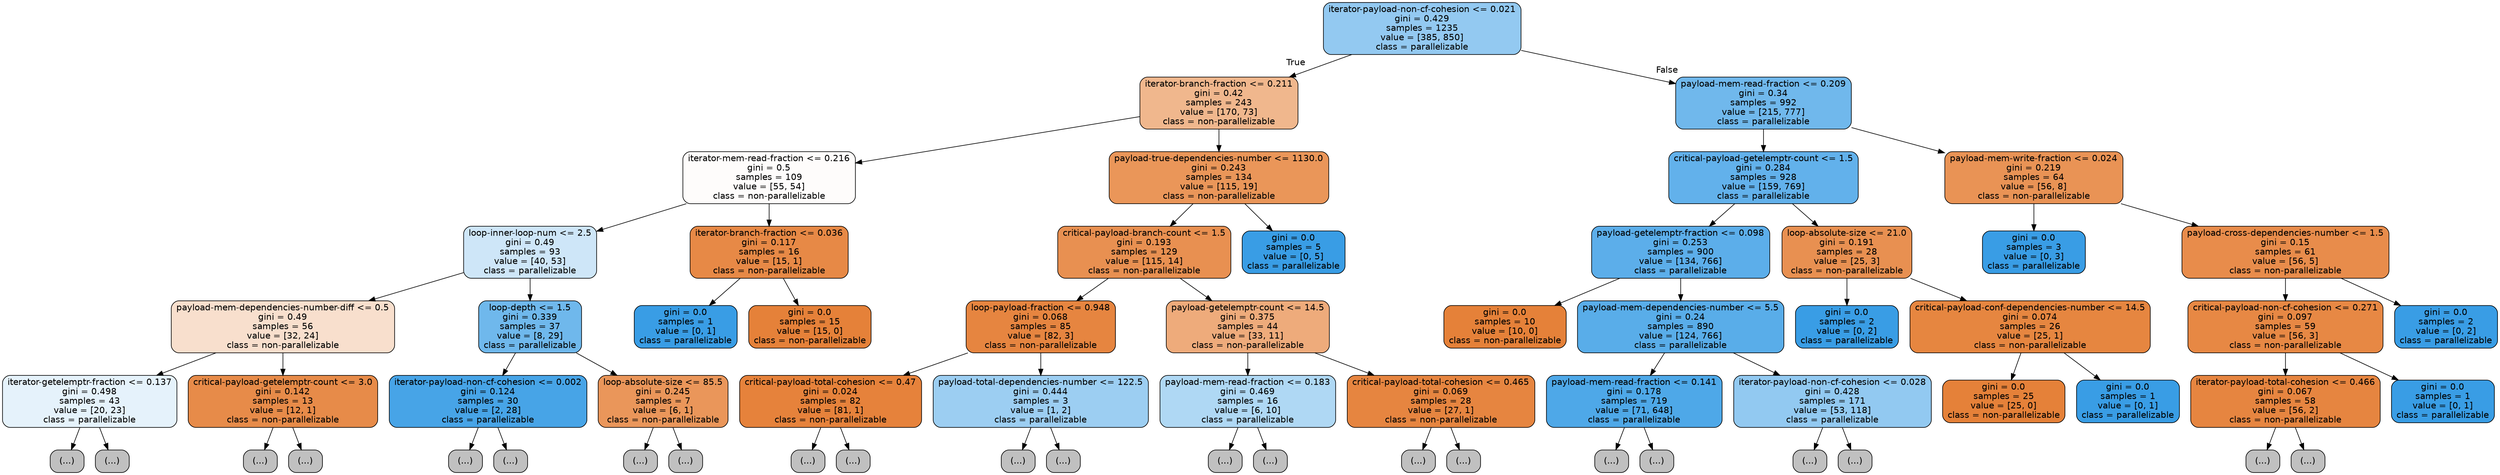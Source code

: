 digraph Tree {
node [shape=box, style="filled, rounded", color="black", fontname=helvetica] ;
edge [fontname=helvetica] ;
0 [label="iterator-payload-non-cf-cohesion <= 0.021\ngini = 0.429\nsamples = 1235\nvalue = [385, 850]\nclass = parallelizable", fillcolor="#399de58b"] ;
1 [label="iterator-branch-fraction <= 0.211\ngini = 0.42\nsamples = 243\nvalue = [170, 73]\nclass = non-parallelizable", fillcolor="#e5813992"] ;
0 -> 1 [labeldistance=2.5, labelangle=45, headlabel="True"] ;
2 [label="iterator-mem-read-fraction <= 0.216\ngini = 0.5\nsamples = 109\nvalue = [55, 54]\nclass = non-parallelizable", fillcolor="#e5813905"] ;
1 -> 2 ;
3 [label="loop-inner-loop-num <= 2.5\ngini = 0.49\nsamples = 93\nvalue = [40, 53]\nclass = parallelizable", fillcolor="#399de53f"] ;
2 -> 3 ;
4 [label="payload-mem-dependencies-number-diff <= 0.5\ngini = 0.49\nsamples = 56\nvalue = [32, 24]\nclass = non-parallelizable", fillcolor="#e5813940"] ;
3 -> 4 ;
5 [label="iterator-getelemptr-fraction <= 0.137\ngini = 0.498\nsamples = 43\nvalue = [20, 23]\nclass = parallelizable", fillcolor="#399de521"] ;
4 -> 5 ;
6 [label="(...)", fillcolor="#C0C0C0"] ;
5 -> 6 ;
11 [label="(...)", fillcolor="#C0C0C0"] ;
5 -> 11 ;
20 [label="critical-payload-getelemptr-count <= 3.0\ngini = 0.142\nsamples = 13\nvalue = [12, 1]\nclass = non-parallelizable", fillcolor="#e58139ea"] ;
4 -> 20 ;
21 [label="(...)", fillcolor="#C0C0C0"] ;
20 -> 21 ;
22 [label="(...)", fillcolor="#C0C0C0"] ;
20 -> 22 ;
23 [label="loop-depth <= 1.5\ngini = 0.339\nsamples = 37\nvalue = [8, 29]\nclass = parallelizable", fillcolor="#399de5b9"] ;
3 -> 23 ;
24 [label="iterator-payload-non-cf-cohesion <= 0.002\ngini = 0.124\nsamples = 30\nvalue = [2, 28]\nclass = parallelizable", fillcolor="#399de5ed"] ;
23 -> 24 ;
25 [label="(...)", fillcolor="#C0C0C0"] ;
24 -> 25 ;
26 [label="(...)", fillcolor="#C0C0C0"] ;
24 -> 26 ;
29 [label="loop-absolute-size <= 85.5\ngini = 0.245\nsamples = 7\nvalue = [6, 1]\nclass = non-parallelizable", fillcolor="#e58139d4"] ;
23 -> 29 ;
30 [label="(...)", fillcolor="#C0C0C0"] ;
29 -> 30 ;
31 [label="(...)", fillcolor="#C0C0C0"] ;
29 -> 31 ;
32 [label="iterator-branch-fraction <= 0.036\ngini = 0.117\nsamples = 16\nvalue = [15, 1]\nclass = non-parallelizable", fillcolor="#e58139ee"] ;
2 -> 32 ;
33 [label="gini = 0.0\nsamples = 1\nvalue = [0, 1]\nclass = parallelizable", fillcolor="#399de5ff"] ;
32 -> 33 ;
34 [label="gini = 0.0\nsamples = 15\nvalue = [15, 0]\nclass = non-parallelizable", fillcolor="#e58139ff"] ;
32 -> 34 ;
35 [label="payload-true-dependencies-number <= 1130.0\ngini = 0.243\nsamples = 134\nvalue = [115, 19]\nclass = non-parallelizable", fillcolor="#e58139d5"] ;
1 -> 35 ;
36 [label="critical-payload-branch-count <= 1.5\ngini = 0.193\nsamples = 129\nvalue = [115, 14]\nclass = non-parallelizable", fillcolor="#e58139e0"] ;
35 -> 36 ;
37 [label="loop-payload-fraction <= 0.948\ngini = 0.068\nsamples = 85\nvalue = [82, 3]\nclass = non-parallelizable", fillcolor="#e58139f6"] ;
36 -> 37 ;
38 [label="critical-payload-total-cohesion <= 0.47\ngini = 0.024\nsamples = 82\nvalue = [81, 1]\nclass = non-parallelizable", fillcolor="#e58139fc"] ;
37 -> 38 ;
39 [label="(...)", fillcolor="#C0C0C0"] ;
38 -> 39 ;
40 [label="(...)", fillcolor="#C0C0C0"] ;
38 -> 40 ;
43 [label="payload-total-dependencies-number <= 122.5\ngini = 0.444\nsamples = 3\nvalue = [1, 2]\nclass = parallelizable", fillcolor="#399de57f"] ;
37 -> 43 ;
44 [label="(...)", fillcolor="#C0C0C0"] ;
43 -> 44 ;
45 [label="(...)", fillcolor="#C0C0C0"] ;
43 -> 45 ;
46 [label="payload-getelemptr-count <= 14.5\ngini = 0.375\nsamples = 44\nvalue = [33, 11]\nclass = non-parallelizable", fillcolor="#e58139aa"] ;
36 -> 46 ;
47 [label="payload-mem-read-fraction <= 0.183\ngini = 0.469\nsamples = 16\nvalue = [6, 10]\nclass = parallelizable", fillcolor="#399de566"] ;
46 -> 47 ;
48 [label="(...)", fillcolor="#C0C0C0"] ;
47 -> 48 ;
57 [label="(...)", fillcolor="#C0C0C0"] ;
47 -> 57 ;
58 [label="critical-payload-total-cohesion <= 0.465\ngini = 0.069\nsamples = 28\nvalue = [27, 1]\nclass = non-parallelizable", fillcolor="#e58139f6"] ;
46 -> 58 ;
59 [label="(...)", fillcolor="#C0C0C0"] ;
58 -> 59 ;
60 [label="(...)", fillcolor="#C0C0C0"] ;
58 -> 60 ;
63 [label="gini = 0.0\nsamples = 5\nvalue = [0, 5]\nclass = parallelizable", fillcolor="#399de5ff"] ;
35 -> 63 ;
64 [label="payload-mem-read-fraction <= 0.209\ngini = 0.34\nsamples = 992\nvalue = [215, 777]\nclass = parallelizable", fillcolor="#399de5b8"] ;
0 -> 64 [labeldistance=2.5, labelangle=-45, headlabel="False"] ;
65 [label="critical-payload-getelemptr-count <= 1.5\ngini = 0.284\nsamples = 928\nvalue = [159, 769]\nclass = parallelizable", fillcolor="#399de5ca"] ;
64 -> 65 ;
66 [label="payload-getelemptr-fraction <= 0.098\ngini = 0.253\nsamples = 900\nvalue = [134, 766]\nclass = parallelizable", fillcolor="#399de5d2"] ;
65 -> 66 ;
67 [label="gini = 0.0\nsamples = 10\nvalue = [10, 0]\nclass = non-parallelizable", fillcolor="#e58139ff"] ;
66 -> 67 ;
68 [label="payload-mem-dependencies-number <= 5.5\ngini = 0.24\nsamples = 890\nvalue = [124, 766]\nclass = parallelizable", fillcolor="#399de5d6"] ;
66 -> 68 ;
69 [label="payload-mem-read-fraction <= 0.141\ngini = 0.178\nsamples = 719\nvalue = [71, 648]\nclass = parallelizable", fillcolor="#399de5e3"] ;
68 -> 69 ;
70 [label="(...)", fillcolor="#C0C0C0"] ;
69 -> 70 ;
139 [label="(...)", fillcolor="#C0C0C0"] ;
69 -> 139 ;
182 [label="iterator-payload-non-cf-cohesion <= 0.028\ngini = 0.428\nsamples = 171\nvalue = [53, 118]\nclass = parallelizable", fillcolor="#399de58c"] ;
68 -> 182 ;
183 [label="(...)", fillcolor="#C0C0C0"] ;
182 -> 183 ;
192 [label="(...)", fillcolor="#C0C0C0"] ;
182 -> 192 ;
229 [label="loop-absolute-size <= 21.0\ngini = 0.191\nsamples = 28\nvalue = [25, 3]\nclass = non-parallelizable", fillcolor="#e58139e0"] ;
65 -> 229 ;
230 [label="gini = 0.0\nsamples = 2\nvalue = [0, 2]\nclass = parallelizable", fillcolor="#399de5ff"] ;
229 -> 230 ;
231 [label="critical-payload-conf-dependencies-number <= 14.5\ngini = 0.074\nsamples = 26\nvalue = [25, 1]\nclass = non-parallelizable", fillcolor="#e58139f5"] ;
229 -> 231 ;
232 [label="gini = 0.0\nsamples = 25\nvalue = [25, 0]\nclass = non-parallelizable", fillcolor="#e58139ff"] ;
231 -> 232 ;
233 [label="gini = 0.0\nsamples = 1\nvalue = [0, 1]\nclass = parallelizable", fillcolor="#399de5ff"] ;
231 -> 233 ;
234 [label="payload-mem-write-fraction <= 0.024\ngini = 0.219\nsamples = 64\nvalue = [56, 8]\nclass = non-parallelizable", fillcolor="#e58139db"] ;
64 -> 234 ;
235 [label="gini = 0.0\nsamples = 3\nvalue = [0, 3]\nclass = parallelizable", fillcolor="#399de5ff"] ;
234 -> 235 ;
236 [label="payload-cross-dependencies-number <= 1.5\ngini = 0.15\nsamples = 61\nvalue = [56, 5]\nclass = non-parallelizable", fillcolor="#e58139e8"] ;
234 -> 236 ;
237 [label="critical-payload-non-cf-cohesion <= 0.271\ngini = 0.097\nsamples = 59\nvalue = [56, 3]\nclass = non-parallelizable", fillcolor="#e58139f1"] ;
236 -> 237 ;
238 [label="iterator-payload-total-cohesion <= 0.466\ngini = 0.067\nsamples = 58\nvalue = [56, 2]\nclass = non-parallelizable", fillcolor="#e58139f6"] ;
237 -> 238 ;
239 [label="(...)", fillcolor="#C0C0C0"] ;
238 -> 239 ;
244 [label="(...)", fillcolor="#C0C0C0"] ;
238 -> 244 ;
247 [label="gini = 0.0\nsamples = 1\nvalue = [0, 1]\nclass = parallelizable", fillcolor="#399de5ff"] ;
237 -> 247 ;
248 [label="gini = 0.0\nsamples = 2\nvalue = [0, 2]\nclass = parallelizable", fillcolor="#399de5ff"] ;
236 -> 248 ;
}